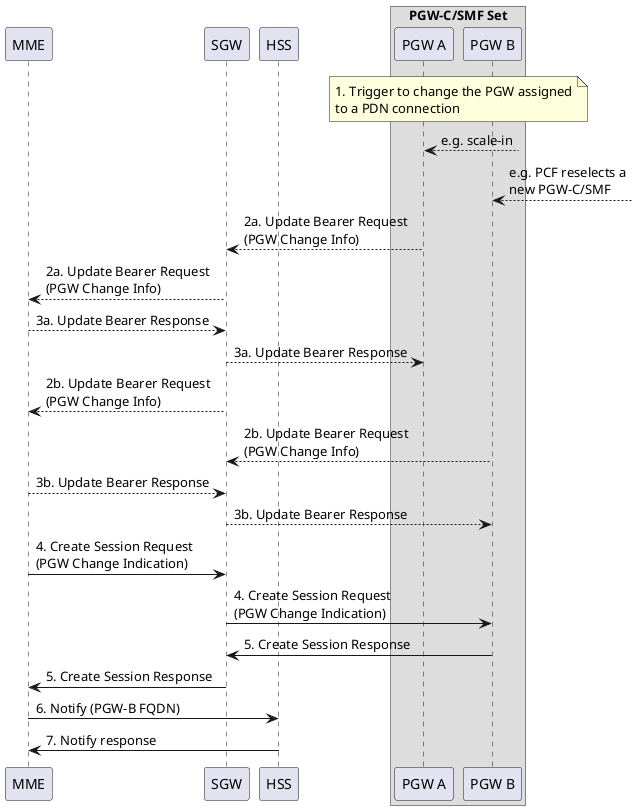 @startuml
participant MME
participant SGW
participant HSS
box "PGW-C/SMF Set"
    participant "PGW A" as PGWA
    participant "PGW B" as PGWB
end box

note over PGWA, PGWB
1. Trigger to change the PGW assigned
to a PDN connection
end note

PGWA<--?: e.g. scale-in
PGWB <--?: e.g. PCF reselects a\nnew PGW-C/SMF

PGWA --> SGW: 2a. Update Bearer Request\n(PGW Change Info)
SGW --> MME: 2a. Update Bearer Request\n(PGW Change Info)
MME --> SGW: 3a. Update Bearer Response
SGW --> PGWA: 3a. Update Bearer Response

MME <-- SGW: 2b. Update Bearer Request\n(PGW Change Info)
SGW <-- PGWB: 2b. Update Bearer Request\n(PGW Change Info)
MME --> SGW: 3b. Update Bearer Response
SGW --> PGWB: 3b. Update Bearer Response

MME -> SGW: 4. Create Session Request\n(PGW Change Indication)
SGW -> PGWB: 4. Create Session Request\n(PGW Change Indication)
PGWB -> SGW: 5. Create Session Response
SGW -> MME: 5. Create Session Response

MME -> HSS: 6. Notify (PGW-B FQDN)
MME <- HSS: 7. Notify response

@enduml

